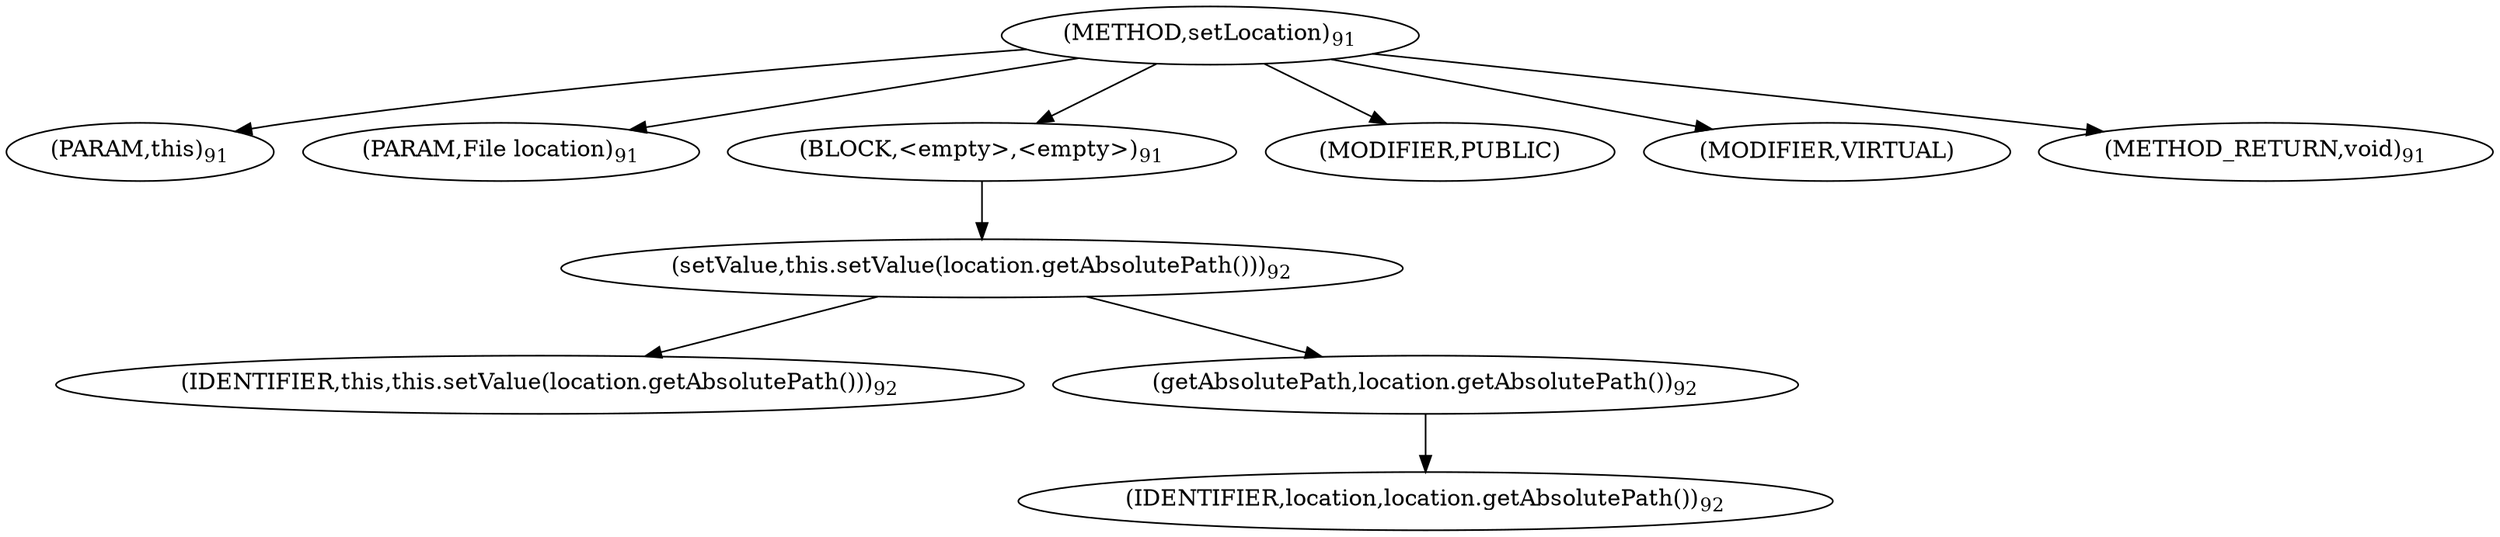 digraph "setLocation" {  
"135" [label = <(METHOD,setLocation)<SUB>91</SUB>> ]
"6" [label = <(PARAM,this)<SUB>91</SUB>> ]
"136" [label = <(PARAM,File location)<SUB>91</SUB>> ]
"137" [label = <(BLOCK,&lt;empty&gt;,&lt;empty&gt;)<SUB>91</SUB>> ]
"138" [label = <(setValue,this.setValue(location.getAbsolutePath()))<SUB>92</SUB>> ]
"5" [label = <(IDENTIFIER,this,this.setValue(location.getAbsolutePath()))<SUB>92</SUB>> ]
"139" [label = <(getAbsolutePath,location.getAbsolutePath())<SUB>92</SUB>> ]
"140" [label = <(IDENTIFIER,location,location.getAbsolutePath())<SUB>92</SUB>> ]
"141" [label = <(MODIFIER,PUBLIC)> ]
"142" [label = <(MODIFIER,VIRTUAL)> ]
"143" [label = <(METHOD_RETURN,void)<SUB>91</SUB>> ]
  "135" -> "6" 
  "135" -> "136" 
  "135" -> "137" 
  "135" -> "141" 
  "135" -> "142" 
  "135" -> "143" 
  "137" -> "138" 
  "138" -> "5" 
  "138" -> "139" 
  "139" -> "140" 
}

